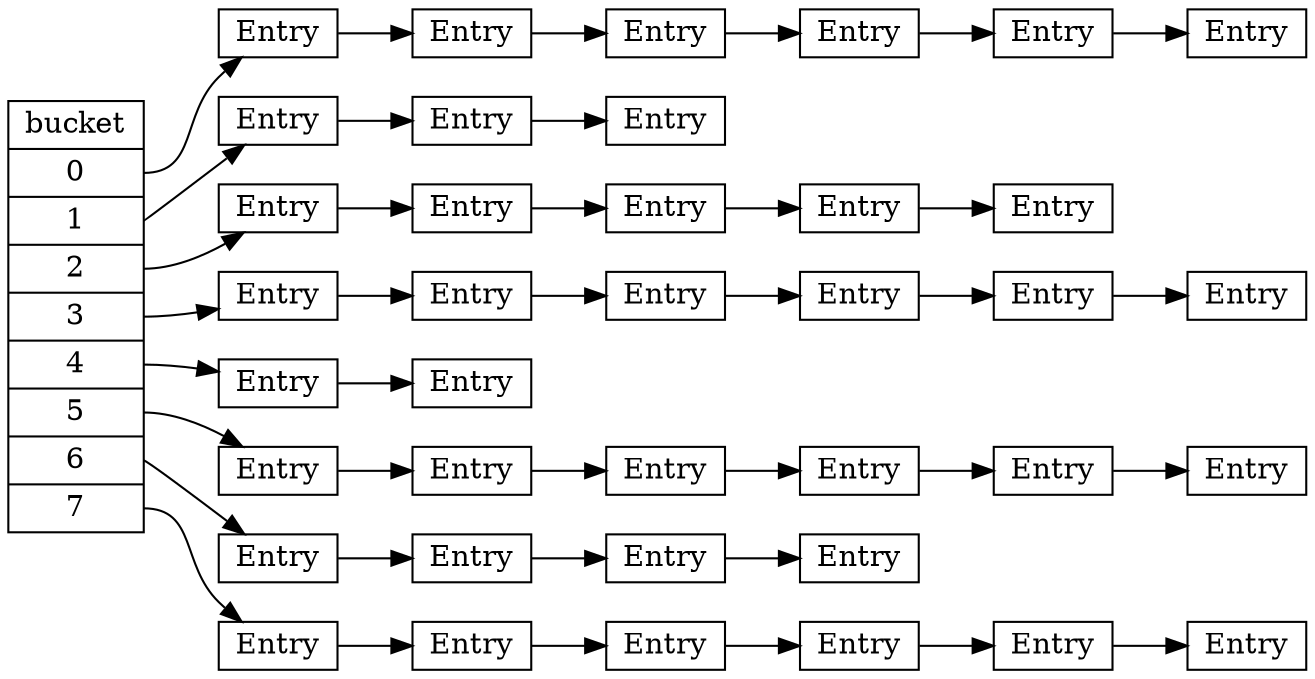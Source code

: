 digraph bad_performance_hash {

    rankdir = LR;
    node [shape=record];

    // bucket

    bucket [label="bucket |<0> 0 |<1> 1 |<2> 2 |<3> 3 |<4> 4 |<5> 5 |<6> 6 |<7> 7"];

    // nodes

    node [height=.1];

    // node 0
    node0 [label="Entry"];
    node01 [label="Entry"];
    node02 [label="Entry"];
    node03 [label="Entry"];
    node04 [label="Entry"];
    node05 [label="Entry"];

    bucket:0 -> node0;
    node0 -> node01;
    node01 -> node02;
    node02 -> node03;
    node03 -> node04;
    node04 -> node05;

    // node 1
    node1 [label="Entry"];
    node11 [label="Entry"];
    node12 [label="Entry"];

    bucket:1 -> node1;
    node1 -> node11;
    node11 -> node12;

    // node 2
    node2 [label="Entry"];
    node21 [label="Entry"];
    node22 [label="Entry"];
    node23 [label="Entry"];
    node24 [label="Entry"];

    bucket:2 -> node2;
    node2 -> node21;
    node21 -> node22;
    node22 -> node23;
    node23 -> node24;

    // node 3
    node3 [label="Entry"];
    node31 [label="Entry"];
    node32 [label="Entry"];
    node33 [label="Entry"];
    node34 [label="Entry"];
    node35 [label="Entry"];

    bucket:3 -> node3;
    node3 -> node31;
    node31 -> node32;
    node32 -> node33;
    node33 -> node34;
    node34 -> node35;

    // node 4
    node4 [label="Entry"];
    node41 [label="Entry"];

    bucket:4 -> node4;
    node4 -> node41;

    // node 5
    node5 [label="Entry"];
    node51 [label="Entry"];
    node52 [label="Entry"];
    node53 [label="Entry"];
    node54 [label="Entry"];
    node55 [label="Entry"];

    bucket:5 -> node5;
    node5 -> node51;
    node51 -> node52;
    node52 -> node53;
    node53 -> node54;
    node54 -> node55;

    // node 6
    node6 [label="Entry"];
    node61 [label="Entry"];
    node62 [label="Entry"];
    node63 [label="Entry"];


    bucket:6 -> node6;
    node6 -> node61;
    node61 -> node62;
    node62 -> node63;

    // node 7
    node7 [label="Entry"];
    node71 [label="Entry"];
    node72 [label="Entry"];
    node73 [label="Entry"];
    node74 [label="Entry"];
    node75 [label="Entry"];

    bucket:7 -> node7;
    node7 -> node71;
    node71 -> node72;
    node72 -> node73;
    node73 -> node74;
    node74 -> node75;

}
